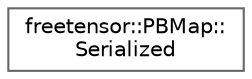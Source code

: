 digraph "Graphical Class Hierarchy"
{
 // LATEX_PDF_SIZE
  bgcolor="transparent";
  edge [fontname=Helvetica,fontsize=10,labelfontname=Helvetica,labelfontsize=10];
  node [fontname=Helvetica,fontsize=10,shape=box,height=0.2,width=0.4];
  rankdir="LR";
  Node0 [label="freetensor::PBMap::\lSerialized",height=0.2,width=0.4,color="grey40", fillcolor="white", style="filled",URL="$classfreetensor_1_1PBMap_1_1Serialized.html",tooltip=" "];
}
